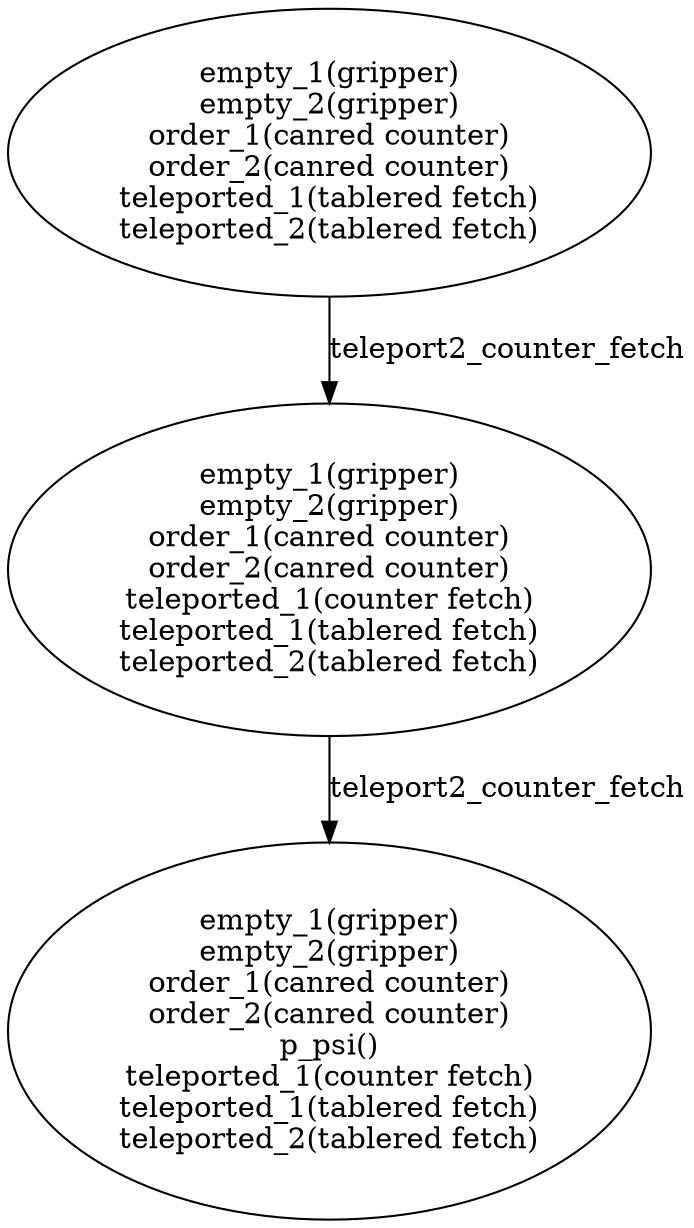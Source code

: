 strict digraph  {
1 [label="empty_1(gripper)\nempty_2(gripper)\norder_1(canred counter)\norder_2(canred counter)\nteleported_1(tablered fetch)\nteleported_2(tablered fetch)"];
2 [label="empty_1(gripper)\nempty_2(gripper)\norder_1(canred counter)\norder_2(canred counter)\np_psi()\nteleported_1(counter fetch)\nteleported_1(tablered fetch)\nteleported_2(tablered fetch)"];
3 [label="empty_1(gripper)\nempty_2(gripper)\norder_1(canred counter)\norder_2(canred counter)\nteleported_1(counter fetch)\nteleported_1(tablered fetch)\nteleported_2(tablered fetch)"];
1 -> 3  [label=teleport2_counter_fetch];
3 -> 2  [label=teleport2_counter_fetch];
}
